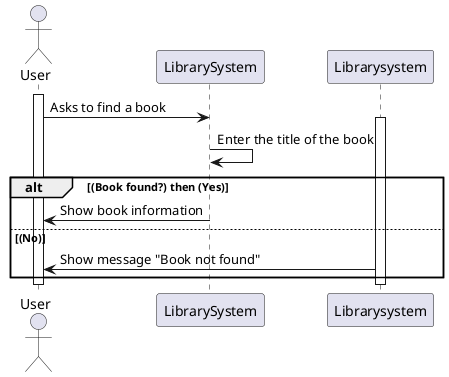 @startuml
actor User
participant "LibrarySystem" as LibrarySystem

activate User
User -> LibrarySystem: Asks to find a book
activate Librarysystem

LibrarySystem -> LibrarySystem: Enter the title of the book
alt (Book found?) then (Yes)
     LibrarySystem -> User: Show book information
else (No)
     Librarysystem -> User: Show message "Book not found"
end

deactivate Librarysystem
deactivate User
@enduml
















@startuml
actor Gebruiker
participant "Bibliotheeksysteem" as Bibliotheeksysteem

activate Gebruiker
Gebruiker -> Bibliotheeksysteem: Vraagt om een boek te zoeken
activate Bibliotheeksysteem

Bibliotheeksysteem -> Bibliotheeksysteem: Voer de titel van het boek in
alt (Boek gevonden?) then (Ja)
    Bibliotheeksysteem -> Gebruiker: Toon boekinformatie
else (Nee)
    Bibliotheeksysteem -> Gebruiker: Toon bericht "Boek niet gevonden"
end

deactivate Bibliotheeksysteem
deactivate Gebruiker
@enduml


